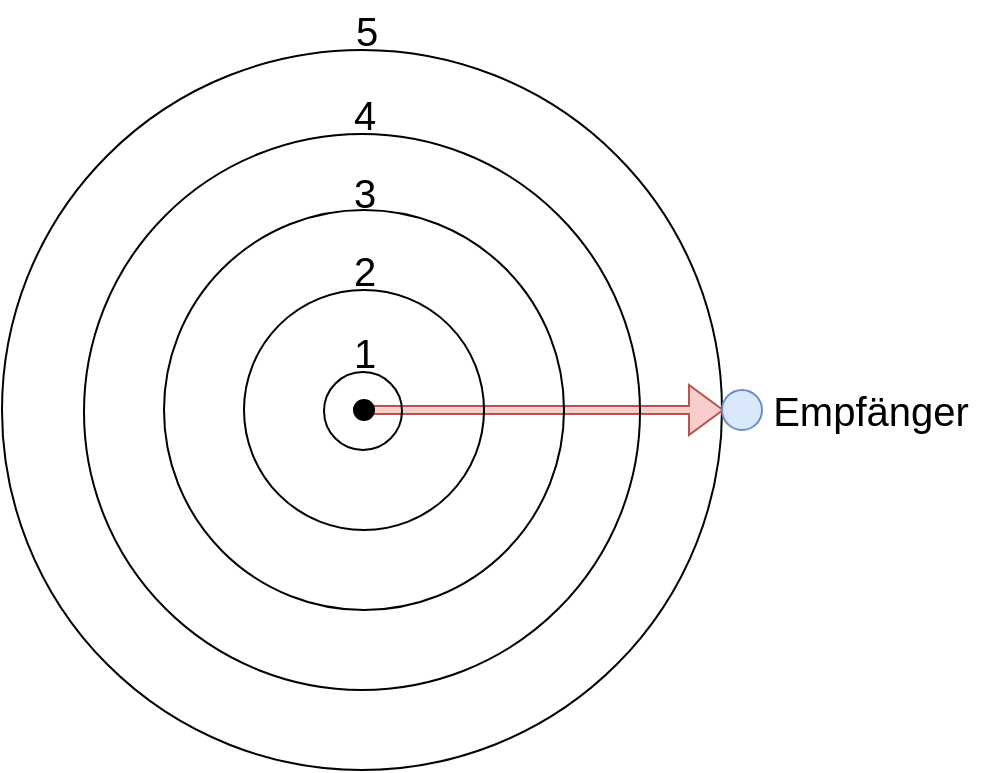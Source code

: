 <mxfile version="16.0.2" type="device"><diagram id="MNT_D8teMA8UP2xsg6s7" name="Seite-1"><mxGraphModel dx="786" dy="515" grid="1" gridSize="10" guides="1" tooltips="1" connect="1" arrows="1" fold="1" page="1" pageScale="1" pageWidth="827" pageHeight="1169" math="0" shadow="0"><root><mxCell id="0"/><mxCell id="1" parent="0"/><mxCell id="mhOjDVlzSjSe_aqMuhK2-5" value="" style="shape=flexArrow;endArrow=classic;html=1;rounded=0;fontSize=20;fillColor=#f8cecc;strokeColor=#b85450;width=4;endSize=5.33;" edge="1" parent="1"><mxGeometry width="50" height="50" relative="1" as="geometry"><mxPoint x="400" y="280" as="sourcePoint"/><mxPoint x="580" y="280" as="targetPoint"/></mxGeometry></mxCell><mxCell id="Da5JdIYRgnRjm79WLMVD-5" value="" style="ellipse;whiteSpace=wrap;html=1;aspect=fixed;fillColor=none;" parent="1" vertex="1"><mxGeometry x="260" y="142" width="278" height="278" as="geometry"/></mxCell><mxCell id="Da5JdIYRgnRjm79WLMVD-6" value="" style="ellipse;whiteSpace=wrap;html=1;aspect=fixed;fillColor=none;" parent="1" vertex="1"><mxGeometry x="219" y="100" width="360" height="360" as="geometry"/></mxCell><mxCell id="Da5JdIYRgnRjm79WLMVD-3" value="" style="ellipse;whiteSpace=wrap;html=1;aspect=fixed;fillColor=none;" parent="1" vertex="1"><mxGeometry x="340" y="220" width="120" height="120" as="geometry"/></mxCell><mxCell id="Da5JdIYRgnRjm79WLMVD-1" value="" style="ellipse;whiteSpace=wrap;html=1;aspect=fixed;fillColor=none;" parent="1" vertex="1"><mxGeometry x="300" y="180" width="200" height="200" as="geometry"/></mxCell><mxCell id="Da5JdIYRgnRjm79WLMVD-2" value="" style="ellipse;whiteSpace=wrap;html=1;aspect=fixed;fillColor=none;" parent="1" vertex="1"><mxGeometry x="380" y="261" width="39" height="39" as="geometry"/></mxCell><mxCell id="Da5JdIYRgnRjm79WLMVD-4" value="" style="ellipse;whiteSpace=wrap;html=1;aspect=fixed;fillColor=#000000;" parent="1" vertex="1"><mxGeometry x="395" y="275" width="10" height="10" as="geometry"/></mxCell><mxCell id="Da5JdIYRgnRjm79WLMVD-7" value="1" style="text;html=1;resizable=0;autosize=1;align=center;verticalAlign=middle;points=[];fillColor=none;strokeColor=none;rounded=0;fontSize=20;" parent="1" vertex="1"><mxGeometry x="385" y="236" width="30" height="30" as="geometry"/></mxCell><mxCell id="Da5JdIYRgnRjm79WLMVD-8" value="2" style="text;html=1;resizable=0;autosize=1;align=center;verticalAlign=middle;points=[];fillColor=none;strokeColor=none;rounded=0;fontSize=20;" parent="1" vertex="1"><mxGeometry x="385" y="195" width="30" height="30" as="geometry"/></mxCell><mxCell id="Da5JdIYRgnRjm79WLMVD-9" value="3" style="text;html=1;resizable=0;autosize=1;align=center;verticalAlign=middle;points=[];fillColor=none;strokeColor=none;rounded=0;fontSize=20;" parent="1" vertex="1"><mxGeometry x="385" y="156" width="30" height="30" as="geometry"/></mxCell><mxCell id="Da5JdIYRgnRjm79WLMVD-10" value="4" style="text;html=1;resizable=0;autosize=1;align=center;verticalAlign=middle;points=[];fillColor=none;strokeColor=none;rounded=0;fontSize=20;" parent="1" vertex="1"><mxGeometry x="385" y="117" width="30" height="30" as="geometry"/></mxCell><mxCell id="Da5JdIYRgnRjm79WLMVD-11" value="5" style="text;html=1;resizable=0;autosize=1;align=center;verticalAlign=middle;points=[];fillColor=none;strokeColor=none;rounded=0;fontSize=20;" parent="1" vertex="1"><mxGeometry x="386" y="75" width="30" height="30" as="geometry"/></mxCell><mxCell id="mhOjDVlzSjSe_aqMuhK2-1" value="" style="ellipse;whiteSpace=wrap;html=1;aspect=fixed;fillColor=#dae8fc;strokeColor=#6c8ebf;" vertex="1" parent="1"><mxGeometry x="579" y="270" width="20" height="20" as="geometry"/></mxCell><mxCell id="mhOjDVlzSjSe_aqMuhK2-2" value="Empfänger" style="text;html=1;resizable=0;autosize=1;align=center;verticalAlign=middle;points=[];fillColor=none;strokeColor=none;rounded=0;fontSize=20;" vertex="1" parent="1"><mxGeometry x="598" y="265" width="110" height="30" as="geometry"/></mxCell></root></mxGraphModel></diagram></mxfile>